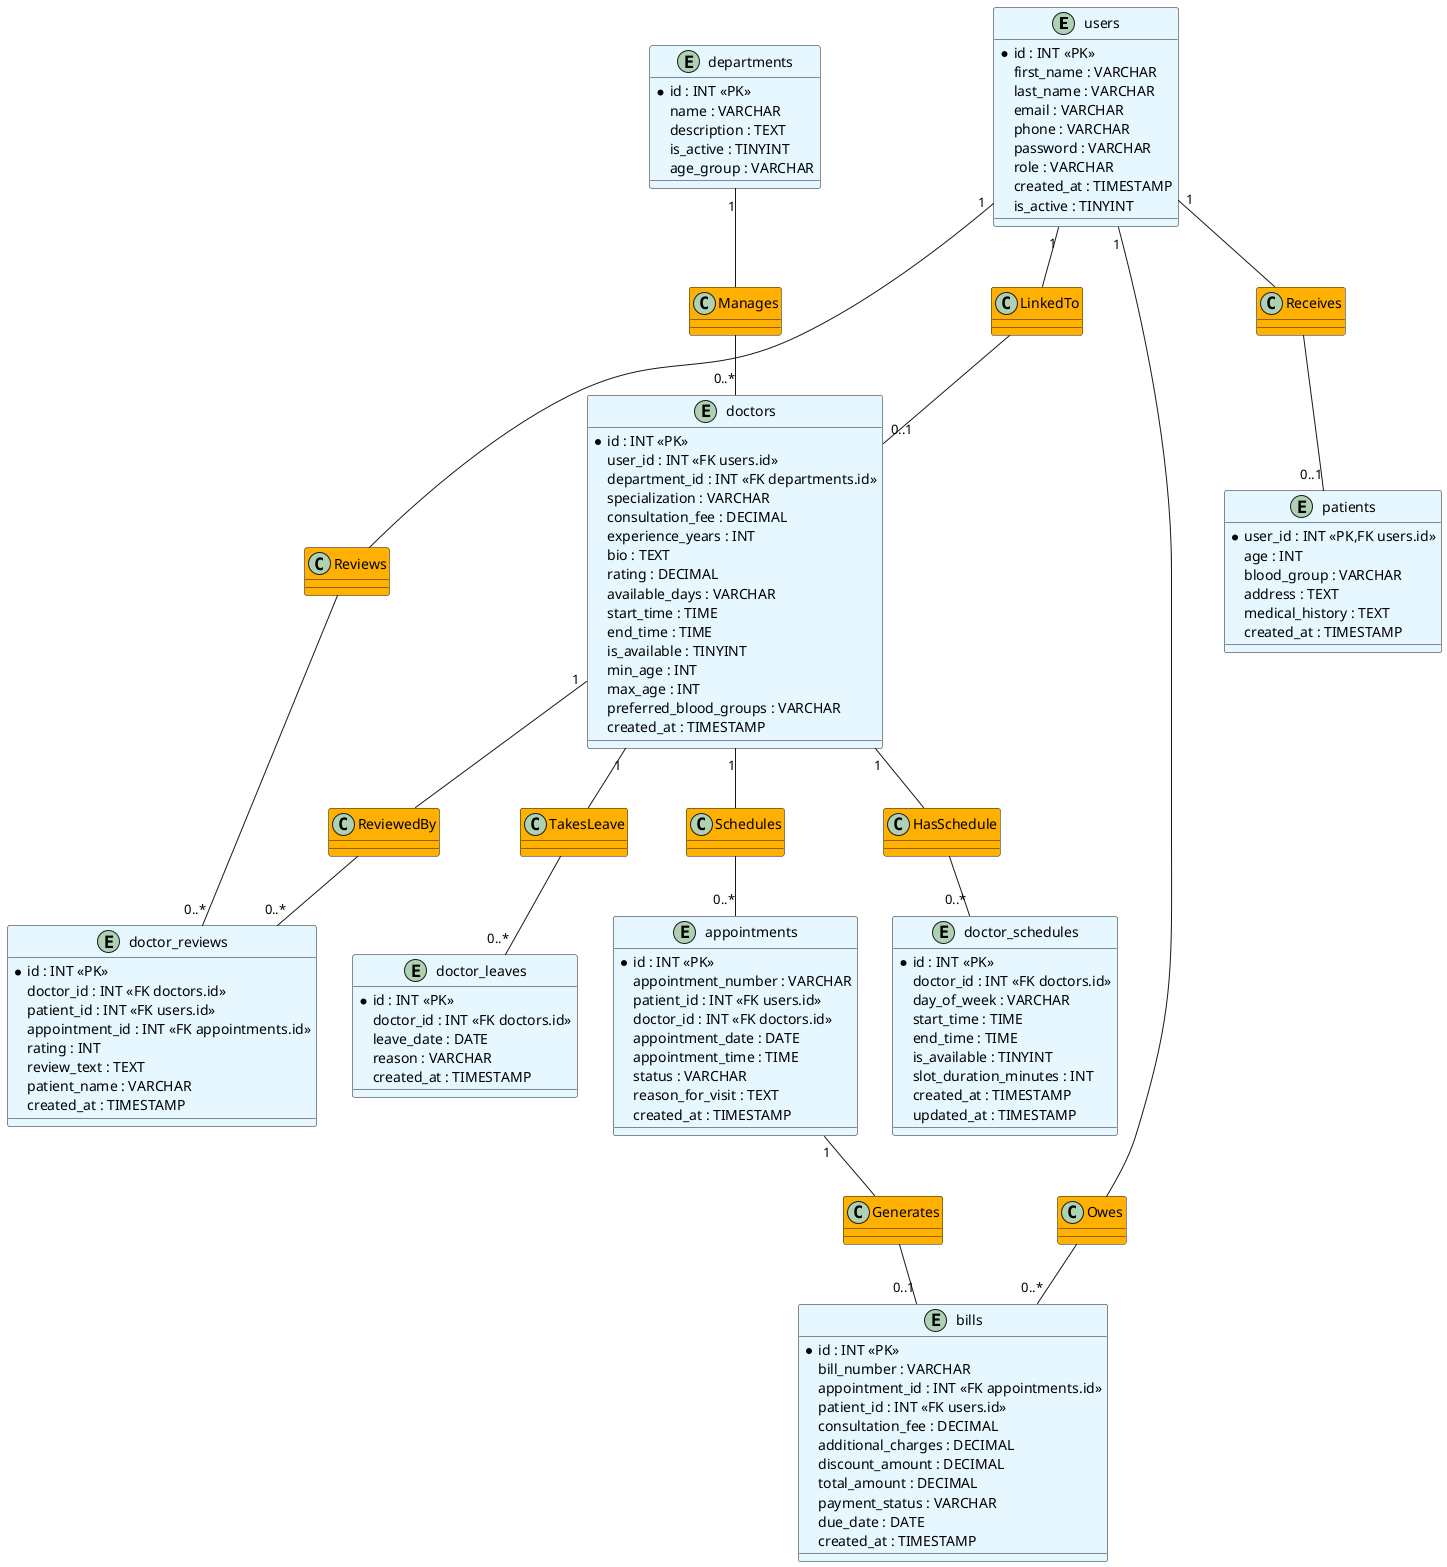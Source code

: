 @startuml ER_Diagram
'hide circle
skinparam {
	entity {
		BackgroundColor #E6F7FF
		BorderColor #7FBFEF
		FontColor #0f172a
	}
}
' Entities
entity "users" as users #E6F7FF {
* id : INT <<PK>>
first_name : VARCHAR
last_name : VARCHAR
email : VARCHAR
phone : VARCHAR
password : VARCHAR
role : VARCHAR
created_at : TIMESTAMP
is_active : TINYINT
}

entity "patients" as patients #E6F7FF {
* user_id : INT <<PK,FK users.id>>
age : INT
blood_group : VARCHAR
address : TEXT
medical_history : TEXT
created_at : TIMESTAMP
}

entity "doctors" as doctors #E6F7FF {
* id : INT <<PK>>
user_id : INT <<FK users.id>>
department_id : INT <<FK departments.id>>
specialization : VARCHAR
consultation_fee : DECIMAL
experience_years : INT
bio : TEXT
rating : DECIMAL
available_days : VARCHAR
start_time : TIME
end_time : TIME
is_available : TINYINT
min_age : INT
max_age : INT
preferred_blood_groups : VARCHAR
created_at : TIMESTAMP
}

entity "departments" as departments #E6F7FF {
* id : INT <<PK>>
name : VARCHAR
description : TEXT
is_active : TINYINT
age_group : VARCHAR
}

entity "appointments" as appointments #E6F7FF {
* id : INT <<PK>>
appointment_number : VARCHAR
patient_id : INT <<FK users.id>>
doctor_id : INT <<FK doctors.id>>
appointment_date : DATE
appointment_time : TIME
status : VARCHAR
reason_for_visit : TEXT
created_at : TIMESTAMP
}

entity "bills" as bills #E6F7FF {
* id : INT <<PK>>
bill_number : VARCHAR
appointment_id : INT <<FK appointments.id>>
patient_id : INT <<FK users.id>>
consultation_fee : DECIMAL
additional_charges : DECIMAL
discount_amount : DECIMAL
total_amount : DECIMAL
payment_status : VARCHAR
due_date : DATE
created_at : TIMESTAMP
}

entity "doctor_schedules" as schedules #E6F7FF {
* id : INT <<PK>>
doctor_id : INT <<FK doctors.id>>
day_of_week : VARCHAR
start_time : TIME
end_time : TIME
is_available : TINYINT
slot_duration_minutes : INT
created_at : TIMESTAMP
updated_at : TIMESTAMP
}

entity "doctor_leaves" as leaves #E6F7FF {
* id : INT <<PK>>
doctor_id : INT <<FK doctors.id>>
leave_date : DATE
reason : VARCHAR
created_at : TIMESTAMP
}

entity "doctor_reviews" as reviews #E6F7FF {
* id : INT <<PK>>
doctor_id : INT <<FK doctors.id>>
patient_id : INT <<FK users.id>>
appointment_id : INT <<FK appointments.id>>
rating : INT
review_text : TEXT
patient_name : VARCHAR
created_at : TIMESTAMP
}

'' Relationships
class Receives #FFB000 {
}
users "1" -- Receives
Receives -- "0..1" patients

class LinkedTo #FFB000 {
}
users "1" -- LinkedTo
LinkedTo -- "0..1" doctors

class Manages #FFB000 {
}
departments "1" -- Manages
Manages -- "0..*" doctors

class Schedules #FFB000 {
}
doctors "1" -- Schedules
Schedules -- "0..*" appointments

class Generates #FFB000 {
}
appointments "1" -- Generates
Generates -- "0..1" bills

class Owes #FFB000 {
}
users "1" -- Owes
Owes -- "0..*" bills

class HasSchedule #FFB000 {
}
doctors "1" -- HasSchedule
HasSchedule -- "0..*" schedules

class TakesLeave #FFB000 {
}
doctors "1" -- TakesLeave
TakesLeave -- "0..*" leaves

class ReviewedBy #FFB000 {
}
doctors "1" -- ReviewedBy
ReviewedBy -- "0..*" reviews

class Reviews #FFB000 {
}
users "1" -- Reviews
Reviews -- "0..*" reviews
@enduml
